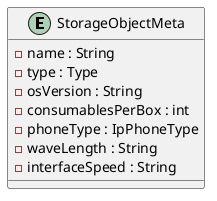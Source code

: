 @startuml
'https://plantuml.com/sequence-diagram

entity StorageObjectMeta {
    - name : String
    - type : Type
    - osVersion : String
    - consumablesPerBox : int
    - phoneType : IpPhoneType
    - waveLength : String
    - interfaceSpeed : String

}
@enduml